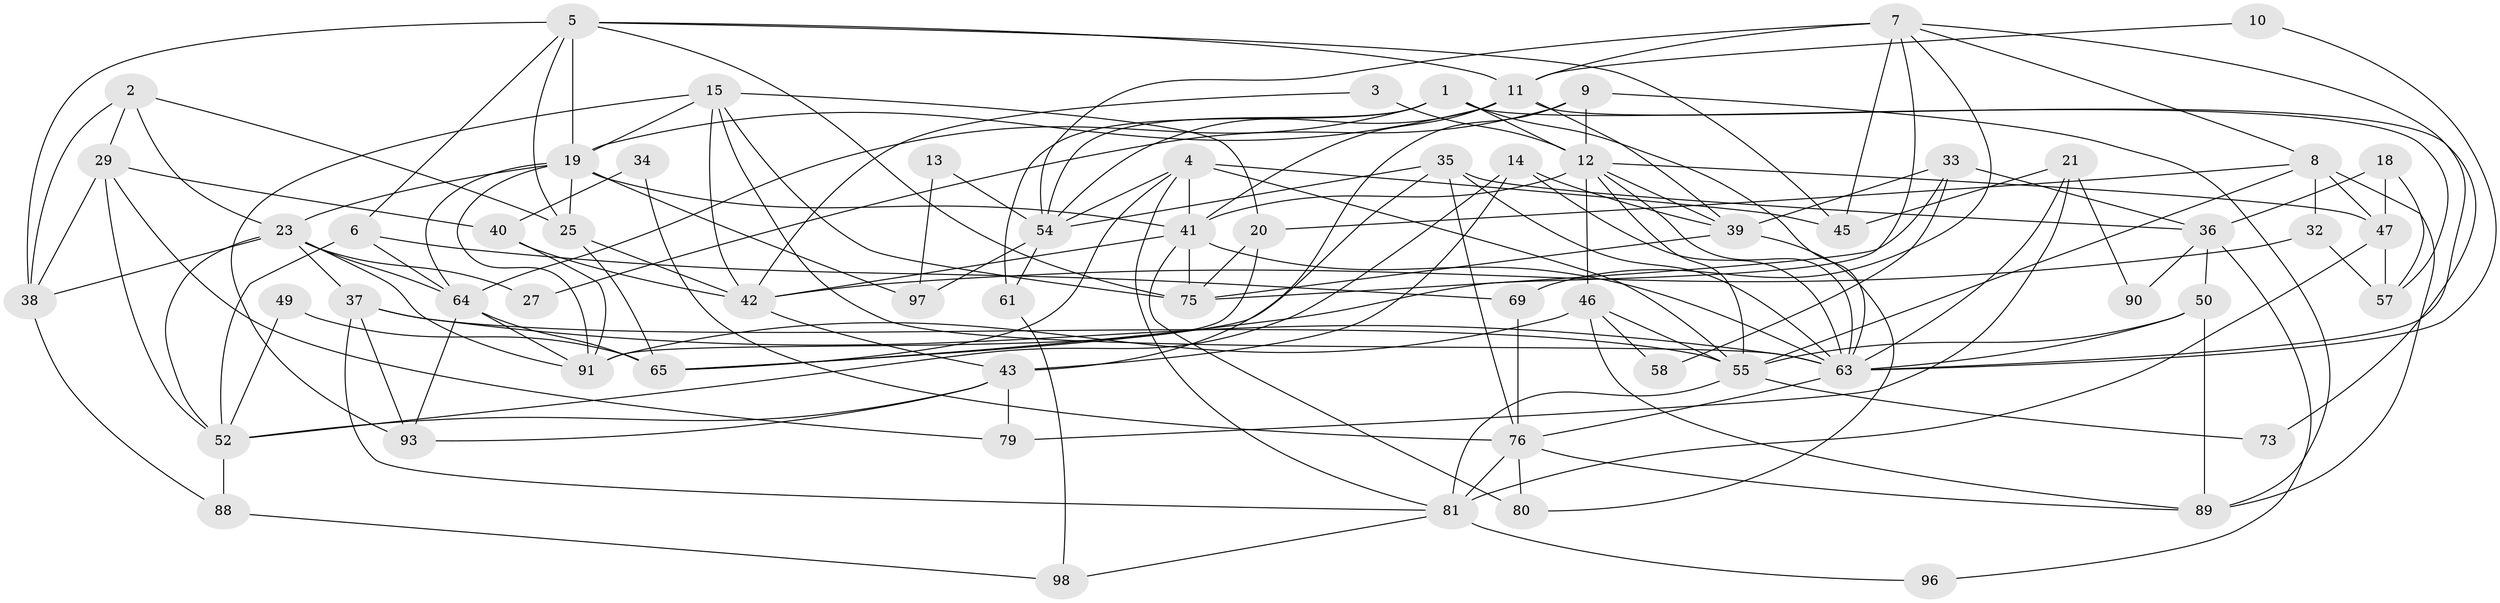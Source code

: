 // original degree distribution, {5: 0.18811881188118812, 3: 0.297029702970297, 4: 0.26732673267326734, 6: 0.09900990099009901, 2: 0.10891089108910891, 7: 0.0297029702970297, 8: 0.009900990099009901}
// Generated by graph-tools (version 1.1) at 2025/11/02/27/25 16:11:16]
// undirected, 64 vertices, 157 edges
graph export_dot {
graph [start="1"]
  node [color=gray90,style=filled];
  1 [super="+17"];
  2 [super="+30"];
  3 [super="+60"];
  4 [super="+28"];
  5 [super="+26"];
  6;
  7 [super="+51"];
  8 [super="+22"];
  9 [super="+16"];
  10;
  11 [super="+48"];
  12 [super="+24"];
  13;
  14 [super="+53"];
  15 [super="+31"];
  18;
  19 [super="+44"];
  20;
  21;
  23 [super="+74"];
  25 [super="+77"];
  27;
  29 [super="+95"];
  32;
  33;
  34;
  35 [super="+94"];
  36 [super="+82"];
  37 [super="+56"];
  38 [super="+72"];
  39 [super="+62"];
  40 [super="+70"];
  41 [super="+71"];
  42 [super="+86"];
  43 [super="+84"];
  45 [super="+92"];
  46 [super="+67"];
  47 [super="+66"];
  49;
  50;
  52 [super="+78"];
  54 [super="+59"];
  55 [super="+99"];
  57;
  58;
  61;
  63 [super="+83"];
  64 [super="+85"];
  65 [super="+68"];
  69 [super="+87"];
  73;
  75;
  76 [super="+100"];
  79;
  80;
  81;
  88;
  89;
  90;
  91 [super="+101"];
  93;
  96;
  97;
  98;
  1 -- 61;
  1 -- 12;
  1 -- 54;
  1 -- 63;
  1 -- 57;
  1 -- 64;
  2 -- 29;
  2 -- 23;
  2 -- 25;
  2 -- 38;
  3 -- 42;
  3 -- 12 [weight=2];
  4 -- 55;
  4 -- 41;
  4 -- 65;
  4 -- 81;
  4 -- 54;
  4 -- 45;
  5 -- 75;
  5 -- 19;
  5 -- 45;
  5 -- 6;
  5 -- 38;
  5 -- 11;
  5 -- 25;
  6 -- 52;
  6 -- 69;
  6 -- 64;
  7 -- 54;
  7 -- 65 [weight=3];
  7 -- 69;
  7 -- 45;
  7 -- 63;
  7 -- 8;
  7 -- 11;
  8 -- 47;
  8 -- 20;
  8 -- 32;
  8 -- 89;
  8 -- 55;
  9 -- 89;
  9 -- 43;
  9 -- 12;
  9 -- 27;
  10 -- 11;
  10 -- 63;
  11 -- 54;
  11 -- 19;
  11 -- 39;
  11 -- 41;
  11 -- 73;
  12 -- 39;
  12 -- 46;
  12 -- 63;
  12 -- 55;
  12 -- 47;
  12 -- 41;
  13 -- 54;
  13 -- 97;
  14 -- 39;
  14 -- 43;
  14 -- 63;
  14 -- 52;
  15 -- 19;
  15 -- 75;
  15 -- 42;
  15 -- 63;
  15 -- 20;
  15 -- 93;
  18 -- 47;
  18 -- 57;
  18 -- 36;
  19 -- 41;
  19 -- 97;
  19 -- 91;
  19 -- 64;
  19 -- 23;
  19 -- 25;
  20 -- 75;
  20 -- 91;
  21 -- 63;
  21 -- 79;
  21 -- 90;
  21 -- 45;
  23 -- 37;
  23 -- 52;
  23 -- 91;
  23 -- 38;
  23 -- 27;
  23 -- 64;
  25 -- 65;
  25 -- 42;
  29 -- 38;
  29 -- 79;
  29 -- 52;
  29 -- 40 [weight=2];
  32 -- 57;
  32 -- 42;
  33 -- 75;
  33 -- 58;
  33 -- 39;
  33 -- 36;
  34 -- 40;
  34 -- 76;
  35 -- 54;
  35 -- 63;
  35 -- 36;
  35 -- 65;
  35 -- 76;
  36 -- 50;
  36 -- 96;
  36 -- 90;
  37 -- 55;
  37 -- 93;
  37 -- 81;
  37 -- 63;
  38 -- 88;
  39 -- 80;
  39 -- 75;
  40 -- 91;
  40 -- 42;
  41 -- 80;
  41 -- 75;
  41 -- 42;
  41 -- 63;
  42 -- 43;
  43 -- 52;
  43 -- 93;
  43 -- 79;
  46 -- 89;
  46 -- 58;
  46 -- 91;
  46 -- 55;
  47 -- 57 [weight=2];
  47 -- 81;
  49 -- 52;
  49 -- 65;
  50 -- 89;
  50 -- 63;
  50 -- 55;
  52 -- 88;
  54 -- 97;
  54 -- 61;
  55 -- 81;
  55 -- 73;
  61 -- 98;
  63 -- 76;
  64 -- 93;
  64 -- 91;
  64 -- 65;
  69 -- 76;
  76 -- 81;
  76 -- 80;
  76 -- 89;
  81 -- 96;
  81 -- 98;
  88 -- 98;
}
